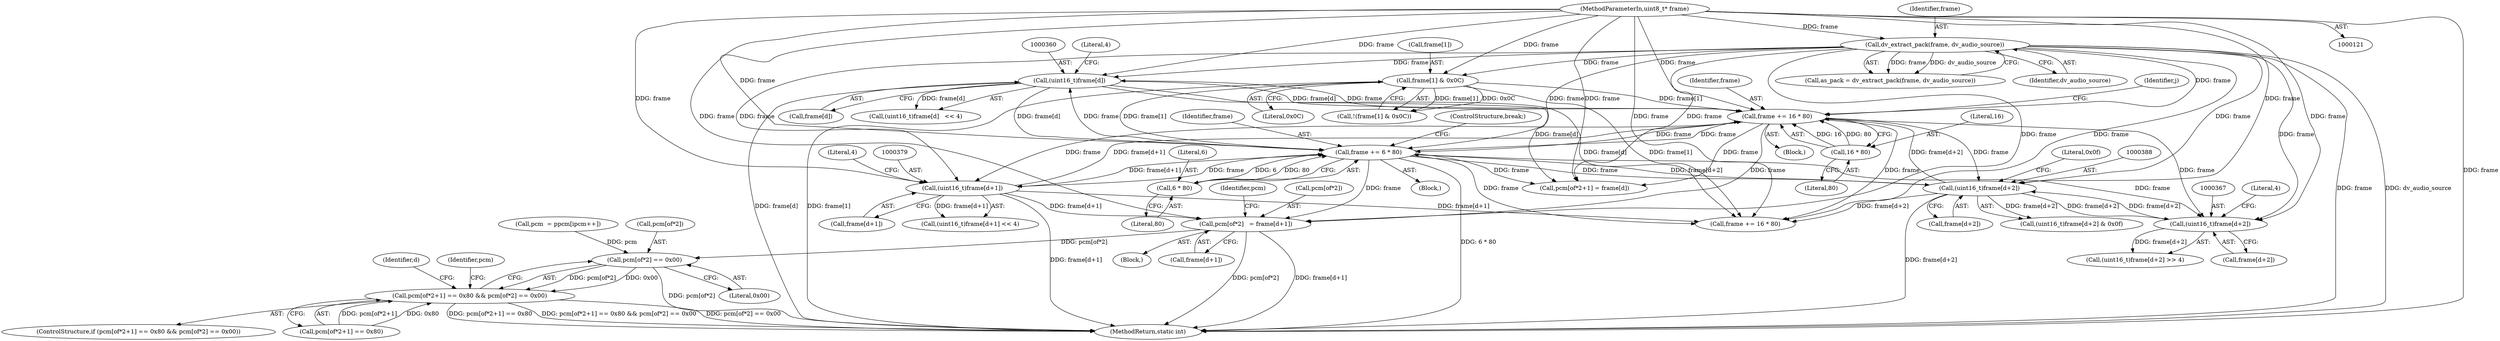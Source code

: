 digraph "0_libav_2d1c0dea5f6b91bec7f5fa53ec050913d851e366@pointer" {
"1000304" [label="(Call,pcm[of*2]   = frame[d+1])"];
"1000506" [label="(Call,frame += 16 * 80)"];
"1000508" [label="(Call,16 * 80)"];
"1000359" [label="(Call,(uint16_t)frame[d])"];
"1000143" [label="(Call,dv_extract_pack(frame, dv_audio_source))"];
"1000122" [label="(MethodParameterIn,uint8_t* frame)"];
"1000246" [label="(Call,frame += 6 * 80)"];
"1000248" [label="(Call,6 * 80)"];
"1000387" [label="(Call,(uint16_t)frame[d+2])"];
"1000366" [label="(Call,(uint16_t)frame[d+2])"];
"1000209" [label="(Call,frame[1] & 0x0C)"];
"1000378" [label="(Call,(uint16_t)frame[d+1])"];
"1000337" [label="(Call,pcm[of*2] == 0x00)"];
"1000327" [label="(Call,pcm[of*2+1] == 0x80 && pcm[of*2] == 0x00)"];
"1000361" [label="(Call,frame[d])"];
"1000261" [label="(Block,)"];
"1000389" [label="(Call,frame[d+2])"];
"1000250" [label="(Literal,80)"];
"1000305" [label="(Call,pcm[of*2])"];
"1000141" [label="(Call,as_pack = dv_extract_pack(frame, dv_audio_source))"];
"1000365" [label="(Call,(uint16_t)frame[d+2] >> 4)"];
"1000516" [label="(MethodReturn,static int)"];
"1000394" [label="(Literal,0x0f)"];
"1000248" [label="(Call,6 * 80)"];
"1000387" [label="(Call,(uint16_t)frame[d+2])"];
"1000213" [label="(Literal,0x0C)"];
"1000277" [label="(Block,)"];
"1000317" [label="(Identifier,pcm)"];
"1000208" [label="(Call,!(frame[1] & 0x0C))"];
"1000122" [label="(MethodParameterIn,uint8_t* frame)"];
"1000327" [label="(Call,pcm[of*2+1] == 0x80 && pcm[of*2] == 0x00)"];
"1000509" [label="(Literal,16)"];
"1000364" [label="(Literal,4)"];
"1000373" [label="(Literal,4)"];
"1000144" [label="(Identifier,frame)"];
"1000380" [label="(Call,frame[d+1])"];
"1000506" [label="(Call,frame += 16 * 80)"];
"1000304" [label="(Call,pcm[of*2]   = frame[d+1])"];
"1000210" [label="(Call,frame[1])"];
"1000510" [label="(Literal,80)"];
"1000216" [label="(Call,pcm  = ppcm[ipcm++])"];
"1000270" [label="(Identifier,d)"];
"1000358" [label="(Call,(uint16_t)frame[d]   << 4)"];
"1000507" [label="(Identifier,frame)"];
"1000343" [label="(Literal,0x00)"];
"1000143" [label="(Call,dv_extract_pack(frame, dv_audio_source))"];
"1000245" [label="(Block,)"];
"1000310" [label="(Call,frame[d+1])"];
"1000377" [label="(Call,(uint16_t)frame[d+1] << 4)"];
"1000260" [label="(Identifier,j)"];
"1000249" [label="(Literal,6)"];
"1000337" [label="(Call,pcm[of*2] == 0x00)"];
"1000359" [label="(Call,(uint16_t)frame[d])"];
"1000378" [label="(Call,(uint16_t)frame[d+1])"];
"1000247" [label="(Identifier,frame)"];
"1000338" [label="(Call,pcm[of*2])"];
"1000328" [label="(Call,pcm[of*2+1] == 0x80)"];
"1000511" [label="(Call,frame += 16 * 80)"];
"1000368" [label="(Call,frame[d+2])"];
"1000326" [label="(ControlStructure,if (pcm[of*2+1] == 0x80 && pcm[of*2] == 0x00))"];
"1000209" [label="(Call,frame[1] & 0x0C)"];
"1000346" [label="(Identifier,pcm)"];
"1000385" [label="(Literal,4)"];
"1000246" [label="(Call,frame += 6 * 80)"];
"1000315" [label="(Call,pcm[of*2+1] = frame[d])"];
"1000145" [label="(Identifier,dv_audio_source)"];
"1000366" [label="(Call,(uint16_t)frame[d+2])"];
"1000386" [label="(Call,(uint16_t)frame[d+2] & 0x0f)"];
"1000251" [label="(ControlStructure,break;)"];
"1000508" [label="(Call,16 * 80)"];
"1000304" -> "1000277"  [label="AST: "];
"1000304" -> "1000310"  [label="CFG: "];
"1000305" -> "1000304"  [label="AST: "];
"1000310" -> "1000304"  [label="AST: "];
"1000317" -> "1000304"  [label="CFG: "];
"1000304" -> "1000516"  [label="DDG: frame[d+1]"];
"1000304" -> "1000516"  [label="DDG: pcm[of*2]"];
"1000506" -> "1000304"  [label="DDG: frame"];
"1000246" -> "1000304"  [label="DDG: frame"];
"1000378" -> "1000304"  [label="DDG: frame[d+1]"];
"1000143" -> "1000304"  [label="DDG: frame"];
"1000122" -> "1000304"  [label="DDG: frame"];
"1000304" -> "1000337"  [label="DDG: pcm[of*2]"];
"1000506" -> "1000261"  [label="AST: "];
"1000506" -> "1000508"  [label="CFG: "];
"1000507" -> "1000506"  [label="AST: "];
"1000508" -> "1000506"  [label="AST: "];
"1000260" -> "1000506"  [label="CFG: "];
"1000506" -> "1000246"  [label="DDG: frame"];
"1000506" -> "1000315"  [label="DDG: frame"];
"1000506" -> "1000359"  [label="DDG: frame"];
"1000506" -> "1000366"  [label="DDG: frame"];
"1000506" -> "1000378"  [label="DDG: frame"];
"1000506" -> "1000387"  [label="DDG: frame"];
"1000508" -> "1000506"  [label="DDG: 16"];
"1000508" -> "1000506"  [label="DDG: 80"];
"1000359" -> "1000506"  [label="DDG: frame[d]"];
"1000387" -> "1000506"  [label="DDG: frame[d+2]"];
"1000209" -> "1000506"  [label="DDG: frame[1]"];
"1000246" -> "1000506"  [label="DDG: frame"];
"1000378" -> "1000506"  [label="DDG: frame[d+1]"];
"1000143" -> "1000506"  [label="DDG: frame"];
"1000122" -> "1000506"  [label="DDG: frame"];
"1000506" -> "1000511"  [label="DDG: frame"];
"1000508" -> "1000510"  [label="CFG: "];
"1000509" -> "1000508"  [label="AST: "];
"1000510" -> "1000508"  [label="AST: "];
"1000359" -> "1000358"  [label="AST: "];
"1000359" -> "1000361"  [label="CFG: "];
"1000360" -> "1000359"  [label="AST: "];
"1000361" -> "1000359"  [label="AST: "];
"1000364" -> "1000359"  [label="CFG: "];
"1000359" -> "1000516"  [label="DDG: frame[d]"];
"1000359" -> "1000246"  [label="DDG: frame[d]"];
"1000359" -> "1000315"  [label="DDG: frame[d]"];
"1000359" -> "1000358"  [label="DDG: frame[d]"];
"1000143" -> "1000359"  [label="DDG: frame"];
"1000246" -> "1000359"  [label="DDG: frame"];
"1000122" -> "1000359"  [label="DDG: frame"];
"1000359" -> "1000511"  [label="DDG: frame[d]"];
"1000143" -> "1000141"  [label="AST: "];
"1000143" -> "1000145"  [label="CFG: "];
"1000144" -> "1000143"  [label="AST: "];
"1000145" -> "1000143"  [label="AST: "];
"1000141" -> "1000143"  [label="CFG: "];
"1000143" -> "1000516"  [label="DDG: frame"];
"1000143" -> "1000516"  [label="DDG: dv_audio_source"];
"1000143" -> "1000141"  [label="DDG: frame"];
"1000143" -> "1000141"  [label="DDG: dv_audio_source"];
"1000122" -> "1000143"  [label="DDG: frame"];
"1000143" -> "1000209"  [label="DDG: frame"];
"1000143" -> "1000246"  [label="DDG: frame"];
"1000143" -> "1000315"  [label="DDG: frame"];
"1000143" -> "1000366"  [label="DDG: frame"];
"1000143" -> "1000378"  [label="DDG: frame"];
"1000143" -> "1000387"  [label="DDG: frame"];
"1000143" -> "1000511"  [label="DDG: frame"];
"1000122" -> "1000121"  [label="AST: "];
"1000122" -> "1000516"  [label="DDG: frame"];
"1000122" -> "1000209"  [label="DDG: frame"];
"1000122" -> "1000246"  [label="DDG: frame"];
"1000122" -> "1000315"  [label="DDG: frame"];
"1000122" -> "1000366"  [label="DDG: frame"];
"1000122" -> "1000378"  [label="DDG: frame"];
"1000122" -> "1000387"  [label="DDG: frame"];
"1000122" -> "1000511"  [label="DDG: frame"];
"1000246" -> "1000245"  [label="AST: "];
"1000246" -> "1000248"  [label="CFG: "];
"1000247" -> "1000246"  [label="AST: "];
"1000248" -> "1000246"  [label="AST: "];
"1000251" -> "1000246"  [label="CFG: "];
"1000246" -> "1000516"  [label="DDG: 6 * 80"];
"1000248" -> "1000246"  [label="DDG: 6"];
"1000248" -> "1000246"  [label="DDG: 80"];
"1000387" -> "1000246"  [label="DDG: frame[d+2]"];
"1000209" -> "1000246"  [label="DDG: frame[1]"];
"1000378" -> "1000246"  [label="DDG: frame[d+1]"];
"1000246" -> "1000315"  [label="DDG: frame"];
"1000246" -> "1000366"  [label="DDG: frame"];
"1000246" -> "1000378"  [label="DDG: frame"];
"1000246" -> "1000387"  [label="DDG: frame"];
"1000246" -> "1000511"  [label="DDG: frame"];
"1000248" -> "1000250"  [label="CFG: "];
"1000249" -> "1000248"  [label="AST: "];
"1000250" -> "1000248"  [label="AST: "];
"1000387" -> "1000386"  [label="AST: "];
"1000387" -> "1000389"  [label="CFG: "];
"1000388" -> "1000387"  [label="AST: "];
"1000389" -> "1000387"  [label="AST: "];
"1000394" -> "1000387"  [label="CFG: "];
"1000387" -> "1000516"  [label="DDG: frame[d+2]"];
"1000387" -> "1000366"  [label="DDG: frame[d+2]"];
"1000387" -> "1000386"  [label="DDG: frame[d+2]"];
"1000366" -> "1000387"  [label="DDG: frame[d+2]"];
"1000387" -> "1000511"  [label="DDG: frame[d+2]"];
"1000366" -> "1000365"  [label="AST: "];
"1000366" -> "1000368"  [label="CFG: "];
"1000367" -> "1000366"  [label="AST: "];
"1000368" -> "1000366"  [label="AST: "];
"1000373" -> "1000366"  [label="CFG: "];
"1000366" -> "1000365"  [label="DDG: frame[d+2]"];
"1000209" -> "1000208"  [label="AST: "];
"1000209" -> "1000213"  [label="CFG: "];
"1000210" -> "1000209"  [label="AST: "];
"1000213" -> "1000209"  [label="AST: "];
"1000208" -> "1000209"  [label="CFG: "];
"1000209" -> "1000516"  [label="DDG: frame[1]"];
"1000209" -> "1000208"  [label="DDG: frame[1]"];
"1000209" -> "1000208"  [label="DDG: 0x0C"];
"1000209" -> "1000511"  [label="DDG: frame[1]"];
"1000378" -> "1000377"  [label="AST: "];
"1000378" -> "1000380"  [label="CFG: "];
"1000379" -> "1000378"  [label="AST: "];
"1000380" -> "1000378"  [label="AST: "];
"1000385" -> "1000378"  [label="CFG: "];
"1000378" -> "1000516"  [label="DDG: frame[d+1]"];
"1000378" -> "1000377"  [label="DDG: frame[d+1]"];
"1000378" -> "1000511"  [label="DDG: frame[d+1]"];
"1000337" -> "1000327"  [label="AST: "];
"1000337" -> "1000343"  [label="CFG: "];
"1000338" -> "1000337"  [label="AST: "];
"1000343" -> "1000337"  [label="AST: "];
"1000327" -> "1000337"  [label="CFG: "];
"1000337" -> "1000516"  [label="DDG: pcm[of*2]"];
"1000337" -> "1000327"  [label="DDG: pcm[of*2]"];
"1000337" -> "1000327"  [label="DDG: 0x00"];
"1000216" -> "1000337"  [label="DDG: pcm"];
"1000327" -> "1000326"  [label="AST: "];
"1000327" -> "1000328"  [label="CFG: "];
"1000328" -> "1000327"  [label="AST: "];
"1000346" -> "1000327"  [label="CFG: "];
"1000270" -> "1000327"  [label="CFG: "];
"1000327" -> "1000516"  [label="DDG: pcm[of*2+1] == 0x80"];
"1000327" -> "1000516"  [label="DDG: pcm[of*2+1] == 0x80 && pcm[of*2] == 0x00"];
"1000327" -> "1000516"  [label="DDG: pcm[of*2] == 0x00"];
"1000328" -> "1000327"  [label="DDG: pcm[of*2+1]"];
"1000328" -> "1000327"  [label="DDG: 0x80"];
}
